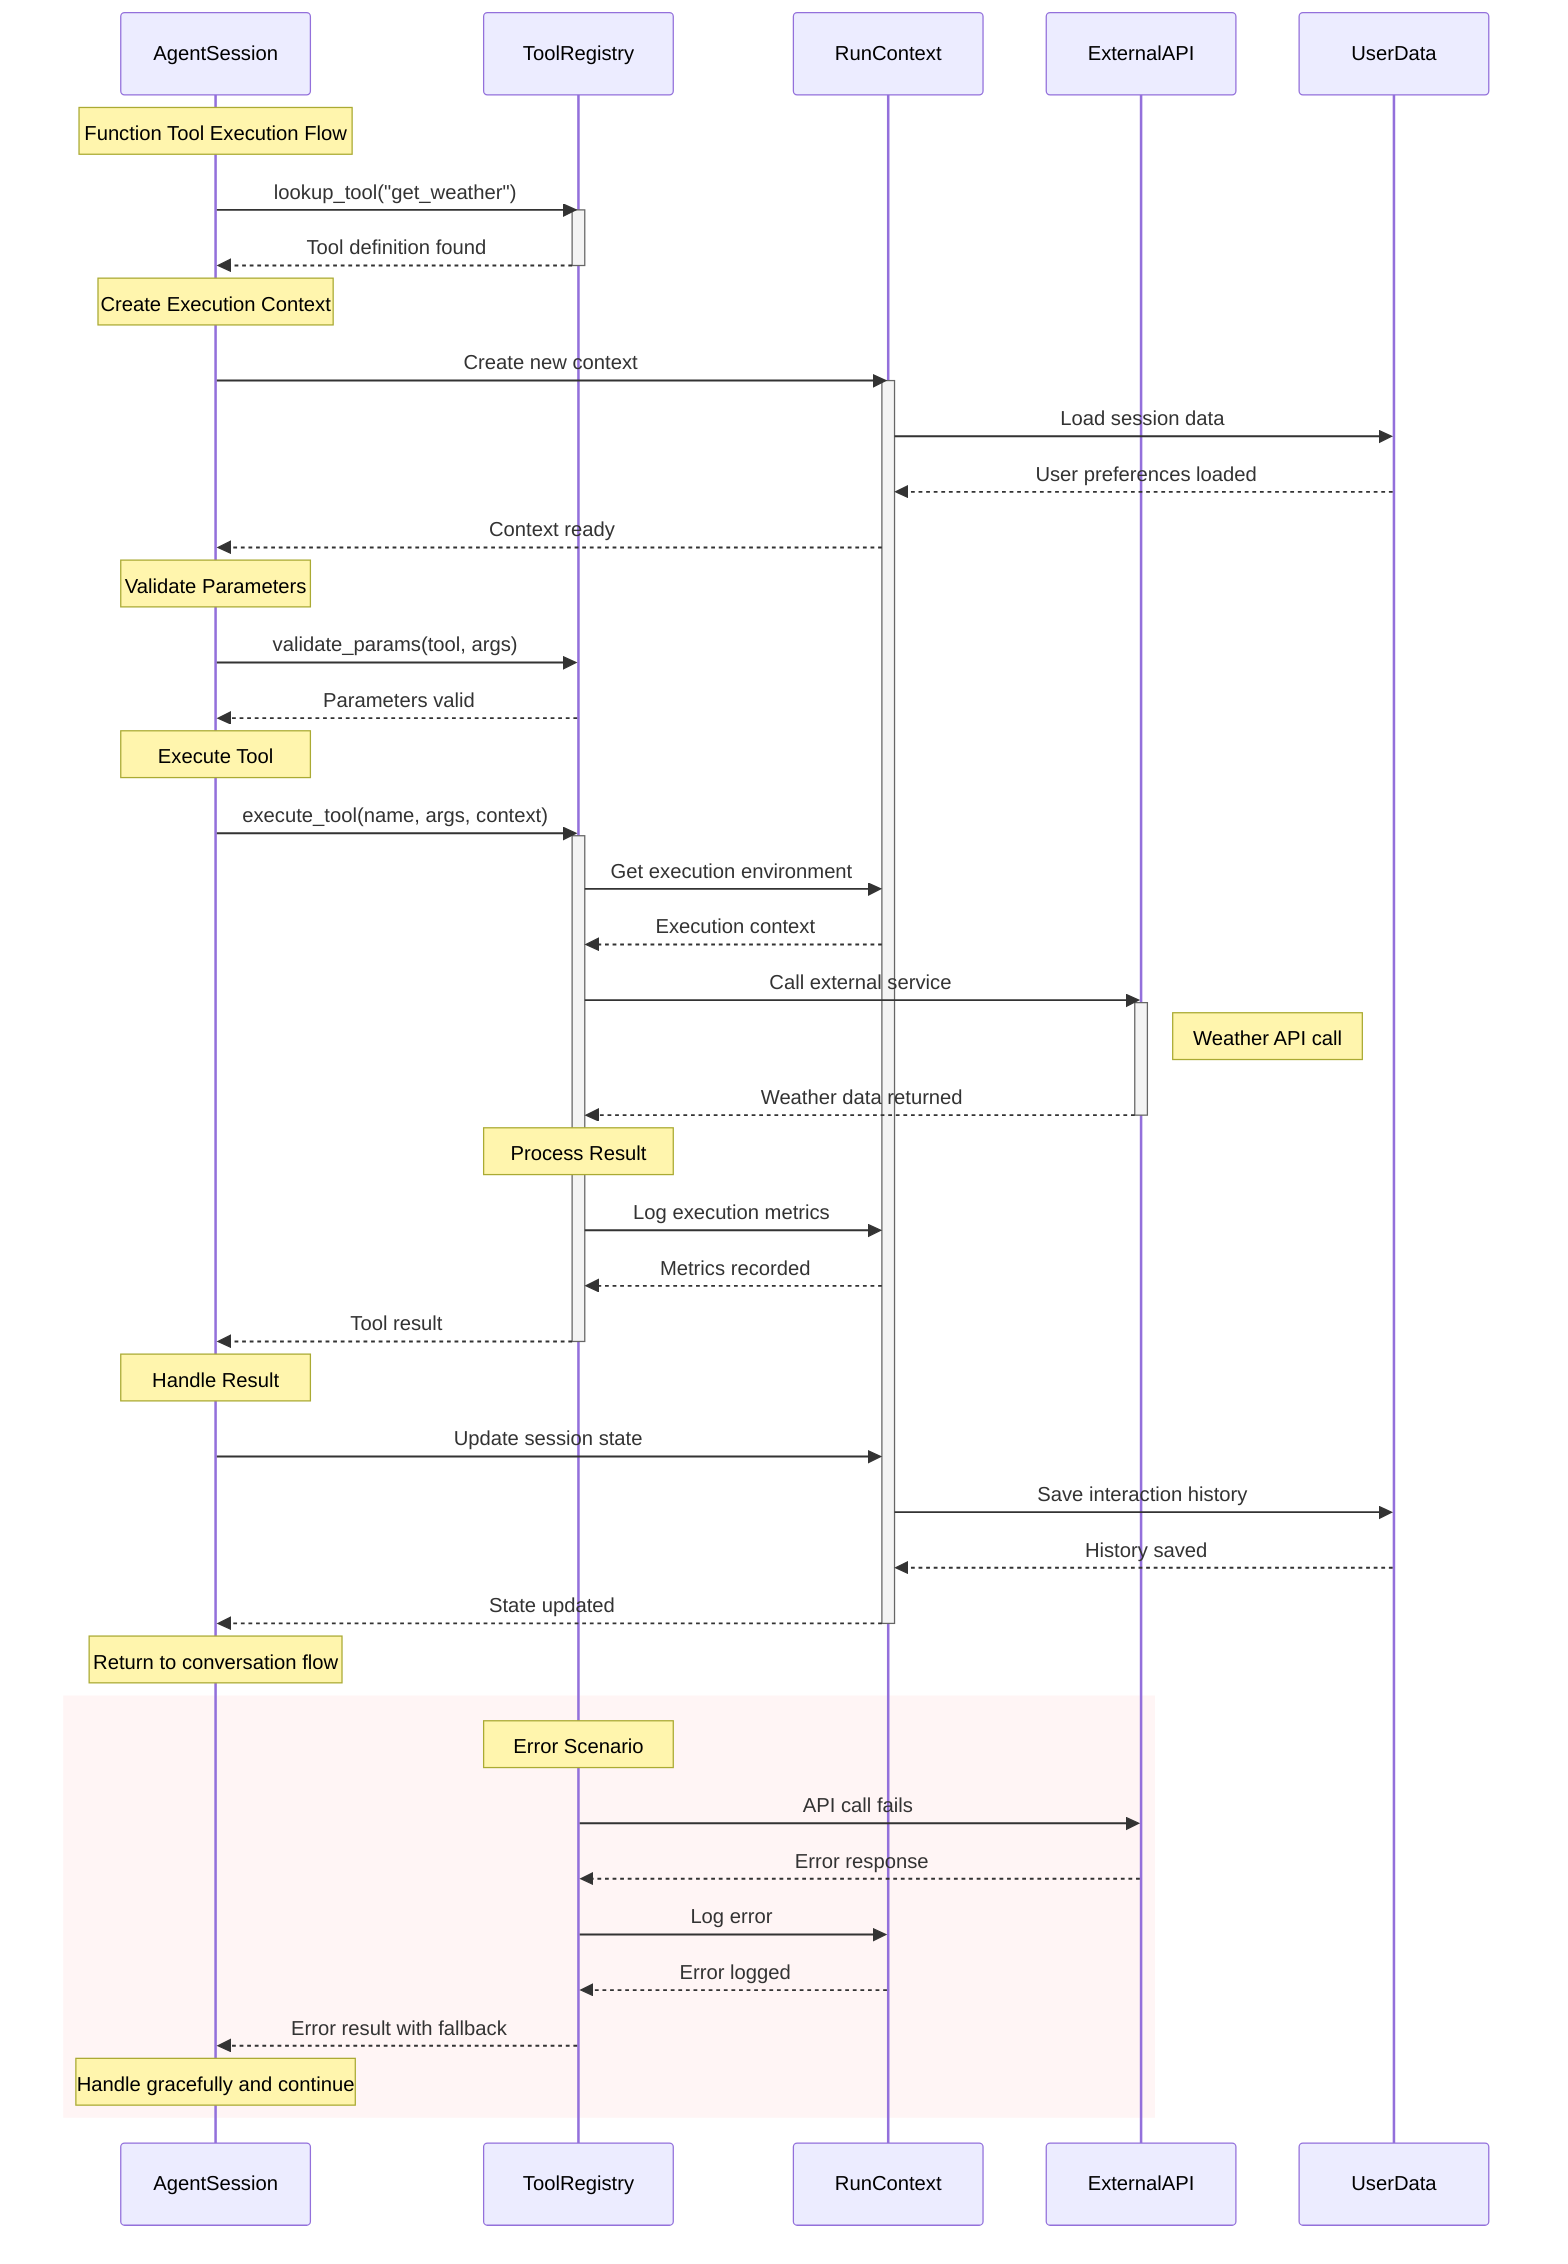 sequenceDiagram
    participant AgentSession
    participant ToolRegistry
    participant RunContext
    participant ExternalAPI
    participant UserData

    Note over AgentSession: Function Tool Execution Flow

    AgentSession->>ToolRegistry: lookup_tool("get_weather")
    activate ToolRegistry
    ToolRegistry-->>AgentSession: Tool definition found
    deactivate ToolRegistry

    Note over AgentSession: Create Execution Context
    AgentSession->>RunContext: Create new context
    activate RunContext
    RunContext->>UserData: Load session data
    UserData-->>RunContext: User preferences loaded
    RunContext-->>AgentSession: Context ready

    Note over AgentSession: Validate Parameters
    AgentSession->>ToolRegistry: validate_params(tool, args)
    ToolRegistry-->>AgentSession: Parameters valid

    Note over AgentSession: Execute Tool
    AgentSession->>ToolRegistry: execute_tool(name, args, context)
    activate ToolRegistry

    ToolRegistry->>RunContext: Get execution environment
    RunContext-->>ToolRegistry: Execution context

    ToolRegistry->>ExternalAPI: Call external service
    activate ExternalAPI

    Note right of ExternalAPI: Weather API call
    ExternalAPI-->>ToolRegistry: Weather data returned
    deactivate ExternalAPI

    Note over ToolRegistry: Process Result
    ToolRegistry->>RunContext: Log execution metrics
    RunContext-->>ToolRegistry: Metrics recorded

    ToolRegistry-->>AgentSession: Tool result
    deactivate ToolRegistry

    Note over AgentSession: Handle Result
    AgentSession->>RunContext: Update session state
    RunContext->>UserData: Save interaction history
    UserData-->>RunContext: History saved

    RunContext-->>AgentSession: State updated
    deactivate RunContext

    Note over AgentSession: Return to conversation flow

    %% Error handling scenario
    rect rgb(255, 245, 245)
        Note over ToolRegistry: Error Scenario
        ToolRegistry->>ExternalAPI: API call fails
        ExternalAPI-->>ToolRegistry: Error response

        ToolRegistry->>RunContext: Log error
        RunContext-->>ToolRegistry: Error logged

        ToolRegistry-->>AgentSession: Error result with fallback

        Note over AgentSession: Handle gracefully and continue
    end